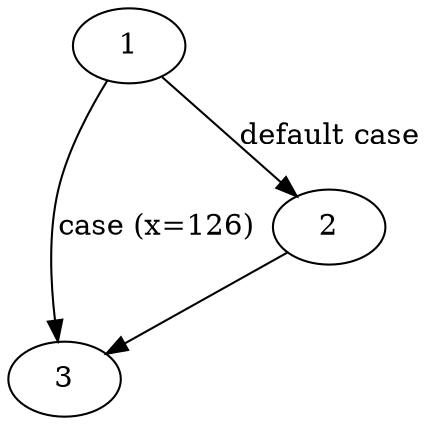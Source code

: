 strict digraph "c_ispunct" {
	// Node definitions.
	1 [entry=true];
	3;
	2;

	// Edge definitions.
	1 -> 3 [
		cond="case (x=126)"
		label="case (x=126)"
	];
	1 -> 2 [
		cond="default case"
		label="default case"
	];
	2 -> 3;
}